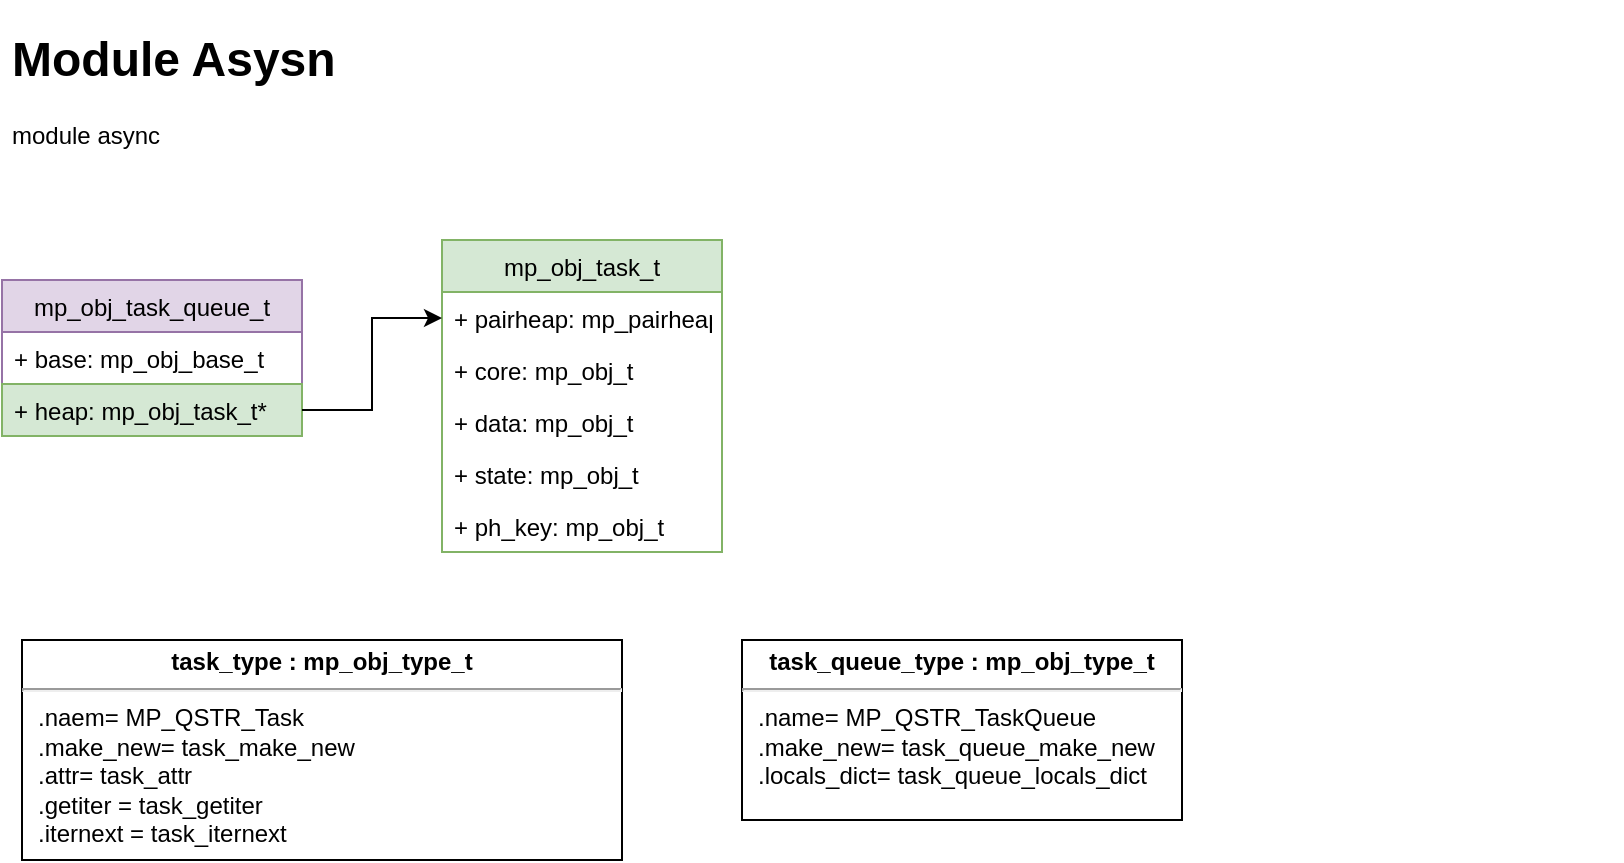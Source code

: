 <mxfile version="15.9.4" type="github">
  <diagram id="qV4pwJ-D3a9XbADc4EKG" name="Page-1">
    <mxGraphModel dx="1335" dy="597" grid="1" gridSize="10" guides="1" tooltips="1" connect="1" arrows="1" fold="1" page="1" pageScale="1" pageWidth="850" pageHeight="1100" math="0" shadow="0">
      <root>
        <mxCell id="0" />
        <mxCell id="1" parent="0" />
        <mxCell id="mck3mBb6Df0MLpiKtGmo-2" value="mp_obj_task_t" style="swimlane;fontStyle=0;childLayout=stackLayout;horizontal=1;startSize=26;fillColor=#d5e8d4;horizontalStack=0;resizeParent=1;resizeParentMax=0;resizeLast=0;collapsible=1;marginBottom=0;strokeColor=#82b366;" vertex="1" parent="1">
          <mxGeometry x="240" y="120" width="140" height="156" as="geometry" />
        </mxCell>
        <mxCell id="mck3mBb6Df0MLpiKtGmo-3" value="+ pairheap: mp_pairheap_t&#xa;" style="text;strokeColor=none;fillColor=none;align=left;verticalAlign=top;spacingLeft=4;spacingRight=4;overflow=hidden;rotatable=0;points=[[0,0.5],[1,0.5]];portConstraint=eastwest;" vertex="1" parent="mck3mBb6Df0MLpiKtGmo-2">
          <mxGeometry y="26" width="140" height="26" as="geometry" />
        </mxCell>
        <mxCell id="mck3mBb6Df0MLpiKtGmo-4" value="+ core: mp_obj_t" style="text;strokeColor=none;fillColor=none;align=left;verticalAlign=top;spacingLeft=4;spacingRight=4;overflow=hidden;rotatable=0;points=[[0,0.5],[1,0.5]];portConstraint=eastwest;" vertex="1" parent="mck3mBb6Df0MLpiKtGmo-2">
          <mxGeometry y="52" width="140" height="26" as="geometry" />
        </mxCell>
        <mxCell id="mck3mBb6Df0MLpiKtGmo-6" value="+ data: mp_obj_t" style="text;strokeColor=none;fillColor=none;align=left;verticalAlign=top;spacingLeft=4;spacingRight=4;overflow=hidden;rotatable=0;points=[[0,0.5],[1,0.5]];portConstraint=eastwest;" vertex="1" parent="mck3mBb6Df0MLpiKtGmo-2">
          <mxGeometry y="78" width="140" height="26" as="geometry" />
        </mxCell>
        <mxCell id="mck3mBb6Df0MLpiKtGmo-7" value="+ state: mp_obj_t" style="text;strokeColor=none;fillColor=none;align=left;verticalAlign=top;spacingLeft=4;spacingRight=4;overflow=hidden;rotatable=0;points=[[0,0.5],[1,0.5]];portConstraint=eastwest;" vertex="1" parent="mck3mBb6Df0MLpiKtGmo-2">
          <mxGeometry y="104" width="140" height="26" as="geometry" />
        </mxCell>
        <mxCell id="mck3mBb6Df0MLpiKtGmo-5" value="+ ph_key: mp_obj_t" style="text;strokeColor=none;fillColor=none;align=left;verticalAlign=top;spacingLeft=4;spacingRight=4;overflow=hidden;rotatable=0;points=[[0,0.5],[1,0.5]];portConstraint=eastwest;" vertex="1" parent="mck3mBb6Df0MLpiKtGmo-2">
          <mxGeometry y="130" width="140" height="26" as="geometry" />
        </mxCell>
        <mxCell id="mck3mBb6Df0MLpiKtGmo-9" value="mp_obj_task_queue_t" style="swimlane;fontStyle=0;childLayout=stackLayout;horizontal=1;startSize=26;fillColor=#e1d5e7;horizontalStack=0;resizeParent=1;resizeParentMax=0;resizeLast=0;collapsible=1;marginBottom=0;strokeColor=#9673a6;" vertex="1" parent="1">
          <mxGeometry x="20" y="140" width="150" height="78" as="geometry" />
        </mxCell>
        <mxCell id="mck3mBb6Df0MLpiKtGmo-10" value="+ base: mp_obj_base_t" style="text;strokeColor=none;fillColor=none;align=left;verticalAlign=top;spacingLeft=4;spacingRight=4;overflow=hidden;rotatable=0;points=[[0,0.5],[1,0.5]];portConstraint=eastwest;" vertex="1" parent="mck3mBb6Df0MLpiKtGmo-9">
          <mxGeometry y="26" width="150" height="26" as="geometry" />
        </mxCell>
        <mxCell id="mck3mBb6Df0MLpiKtGmo-11" value="+ heap: mp_obj_task_t*" style="text;strokeColor=#82b366;fillColor=#d5e8d4;align=left;verticalAlign=top;spacingLeft=4;spacingRight=4;overflow=hidden;rotatable=0;points=[[0,0.5],[1,0.5]];portConstraint=eastwest;" vertex="1" parent="mck3mBb6Df0MLpiKtGmo-9">
          <mxGeometry y="52" width="150" height="26" as="geometry" />
        </mxCell>
        <mxCell id="mck3mBb6Df0MLpiKtGmo-13" style="edgeStyle=orthogonalEdgeStyle;rounded=0;orthogonalLoop=1;jettySize=auto;html=1;" edge="1" parent="1" source="mck3mBb6Df0MLpiKtGmo-11" target="mck3mBb6Df0MLpiKtGmo-3">
          <mxGeometry relative="1" as="geometry" />
        </mxCell>
        <mxCell id="mck3mBb6Df0MLpiKtGmo-14" value="&lt;h1&gt;Module Asysn&lt;br&gt;&lt;/h1&gt;&lt;p&gt;module async&lt;br&gt;&lt;/p&gt;" style="text;html=1;strokeColor=none;fillColor=none;spacing=5;spacingTop=-20;whiteSpace=wrap;overflow=hidden;rounded=0;" vertex="1" parent="1">
          <mxGeometry x="20" y="10" width="810" height="120" as="geometry" />
        </mxCell>
        <mxCell id="mck3mBb6Df0MLpiKtGmo-15" value="&lt;p style=&quot;margin: 4px 0px 0px ; text-align: center&quot;&gt;&lt;b&gt;task_queue_type :&lt;/b&gt;&lt;b&gt; mp_obj_type_t &lt;/b&gt;&lt;/p&gt;&lt;hr&gt;&lt;p style=&quot;margin: 0px ; margin-left: 8px&quot;&gt;.name= MP_QSTR_TaskQueue&lt;br&gt;.make_new= task_queue_make_new&lt;br&gt;.locals_dict= task_queue_locals_dict&lt;/p&gt;" style="verticalAlign=top;align=left;overflow=fill;fontSize=12;fontFamily=Helvetica;html=1;" vertex="1" parent="1">
          <mxGeometry x="390" y="320" width="220" height="90" as="geometry" />
        </mxCell>
        <mxCell id="mck3mBb6Df0MLpiKtGmo-16" value="&lt;p style=&quot;margin: 4px 0px 0px ; text-align: center&quot;&gt;&lt;b&gt;task_type : mp_obj_type_t &lt;/b&gt;&lt;br&gt;&lt;/p&gt;&lt;hr&gt;&lt;p style=&quot;margin: 0px ; margin-left: 8px&quot;&gt;.naem= MP_QSTR_Task&lt;br&gt;.make_new= task_make_new&lt;br&gt;.attr= task_attr&lt;/p&gt;&lt;p style=&quot;margin: 0px ; margin-left: 8px&quot;&gt;.getiter = task_getiter&lt;/p&gt;&lt;p style=&quot;margin: 0px ; margin-left: 8px&quot;&gt;.iternext = task_iternext&lt;br&gt;&lt;/p&gt;&lt;p style=&quot;margin: 0px ; margin-left: 8px&quot;&gt;&lt;br&gt;&lt;/p&gt;" style="verticalAlign=top;align=left;overflow=fill;fontSize=12;fontFamily=Helvetica;html=1;fontStyle=0" vertex="1" parent="1">
          <mxGeometry x="30" y="320" width="300" height="110" as="geometry" />
        </mxCell>
      </root>
    </mxGraphModel>
  </diagram>
</mxfile>
